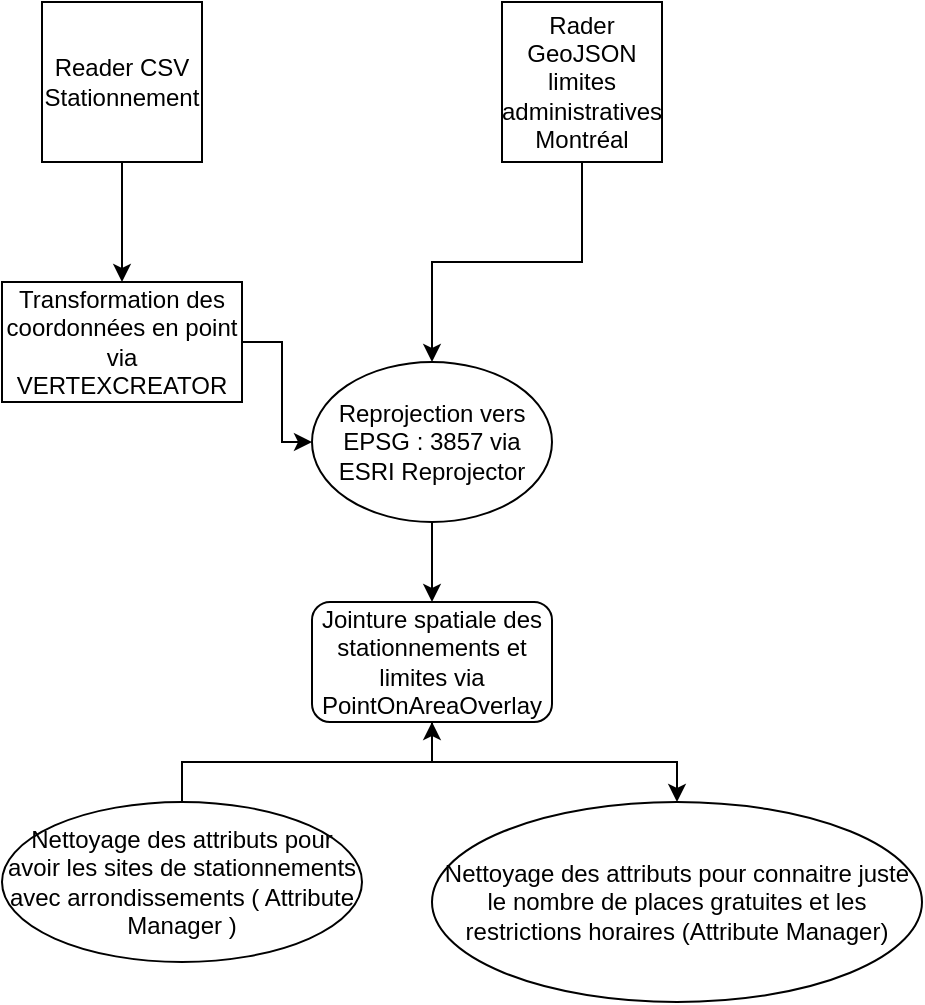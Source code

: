 <mxfile version="26.1.0">
  <diagram name="Page-1" id="WL6nOhDG4z1uNAzlub7u">
    <mxGraphModel dx="986" dy="541" grid="1" gridSize="10" guides="1" tooltips="1" connect="1" arrows="1" fold="1" page="1" pageScale="1" pageWidth="850" pageHeight="1100" math="0" shadow="0">
      <root>
        <mxCell id="0" />
        <mxCell id="1" parent="0" />
        <mxCell id="ilFfyxpu3PWhFrHgzOiB-9" value="" style="edgeStyle=orthogonalEdgeStyle;rounded=0;orthogonalLoop=1;jettySize=auto;html=1;" edge="1" parent="1" source="ilFfyxpu3PWhFrHgzOiB-1" target="ilFfyxpu3PWhFrHgzOiB-8">
          <mxGeometry relative="1" as="geometry" />
        </mxCell>
        <mxCell id="ilFfyxpu3PWhFrHgzOiB-1" value="Reader CSV Stationnement" style="whiteSpace=wrap;html=1;aspect=fixed;" vertex="1" parent="1">
          <mxGeometry x="230" y="80" width="80" height="80" as="geometry" />
        </mxCell>
        <mxCell id="ilFfyxpu3PWhFrHgzOiB-11" value="" style="edgeStyle=orthogonalEdgeStyle;rounded=0;orthogonalLoop=1;jettySize=auto;html=1;" edge="1" parent="1" source="ilFfyxpu3PWhFrHgzOiB-2" target="ilFfyxpu3PWhFrHgzOiB-4">
          <mxGeometry relative="1" as="geometry" />
        </mxCell>
        <mxCell id="ilFfyxpu3PWhFrHgzOiB-2" value="Rader GeoJSON limites administratives Montréal" style="whiteSpace=wrap;html=1;aspect=fixed;" vertex="1" parent="1">
          <mxGeometry x="460" y="80" width="80" height="80" as="geometry" />
        </mxCell>
        <mxCell id="ilFfyxpu3PWhFrHgzOiB-3" style="edgeStyle=orthogonalEdgeStyle;rounded=0;orthogonalLoop=1;jettySize=auto;html=1;exitX=0.5;exitY=1;exitDx=0;exitDy=0;" edge="1" parent="1" source="ilFfyxpu3PWhFrHgzOiB-1" target="ilFfyxpu3PWhFrHgzOiB-1">
          <mxGeometry relative="1" as="geometry" />
        </mxCell>
        <mxCell id="ilFfyxpu3PWhFrHgzOiB-14" value="" style="edgeStyle=orthogonalEdgeStyle;rounded=0;orthogonalLoop=1;jettySize=auto;html=1;" edge="1" parent="1" source="ilFfyxpu3PWhFrHgzOiB-4" target="ilFfyxpu3PWhFrHgzOiB-13">
          <mxGeometry relative="1" as="geometry" />
        </mxCell>
        <mxCell id="ilFfyxpu3PWhFrHgzOiB-4" value="Reprojection vers EPSG : 3857 via ESRI Reprojector" style="ellipse;whiteSpace=wrap;html=1;" vertex="1" parent="1">
          <mxGeometry x="365" y="260" width="120" height="80" as="geometry" />
        </mxCell>
        <mxCell id="ilFfyxpu3PWhFrHgzOiB-10" value="" style="edgeStyle=orthogonalEdgeStyle;rounded=0;orthogonalLoop=1;jettySize=auto;html=1;" edge="1" parent="1" source="ilFfyxpu3PWhFrHgzOiB-8" target="ilFfyxpu3PWhFrHgzOiB-4">
          <mxGeometry relative="1" as="geometry" />
        </mxCell>
        <mxCell id="ilFfyxpu3PWhFrHgzOiB-8" value="Transformation des coordonnées en point via VERTEXCREATOR" style="rounded=0;whiteSpace=wrap;html=1;" vertex="1" parent="1">
          <mxGeometry x="210" y="220" width="120" height="60" as="geometry" />
        </mxCell>
        <mxCell id="ilFfyxpu3PWhFrHgzOiB-18" value="" style="edgeStyle=orthogonalEdgeStyle;rounded=0;orthogonalLoop=1;jettySize=auto;html=1;" edge="1" parent="1" source="ilFfyxpu3PWhFrHgzOiB-13" target="ilFfyxpu3PWhFrHgzOiB-15">
          <mxGeometry relative="1" as="geometry" />
        </mxCell>
        <mxCell id="ilFfyxpu3PWhFrHgzOiB-13" value="Jointure spatiale des stationnements et limites via PointOnAreaOverlay" style="rounded=1;whiteSpace=wrap;html=1;" vertex="1" parent="1">
          <mxGeometry x="365" y="380" width="120" height="60" as="geometry" />
        </mxCell>
        <mxCell id="ilFfyxpu3PWhFrHgzOiB-15" value="Nettoyage des attributs pour connaitre juste le nombre de places gratuites et les restrictions horaires (Attribute Manager)" style="ellipse;whiteSpace=wrap;html=1;" vertex="1" parent="1">
          <mxGeometry x="425" y="480" width="245" height="100" as="geometry" />
        </mxCell>
        <mxCell id="ilFfyxpu3PWhFrHgzOiB-20" value="" style="edgeStyle=orthogonalEdgeStyle;rounded=0;orthogonalLoop=1;jettySize=auto;html=1;" edge="1" parent="1" source="ilFfyxpu3PWhFrHgzOiB-19" target="ilFfyxpu3PWhFrHgzOiB-13">
          <mxGeometry relative="1" as="geometry" />
        </mxCell>
        <mxCell id="ilFfyxpu3PWhFrHgzOiB-19" value="Nettoyage des attributs pour avoir les sites de stationnements avec arrondissements ( Attribute Manager )" style="ellipse;whiteSpace=wrap;html=1;" vertex="1" parent="1">
          <mxGeometry x="210" y="480" width="180" height="80" as="geometry" />
        </mxCell>
      </root>
    </mxGraphModel>
  </diagram>
</mxfile>

